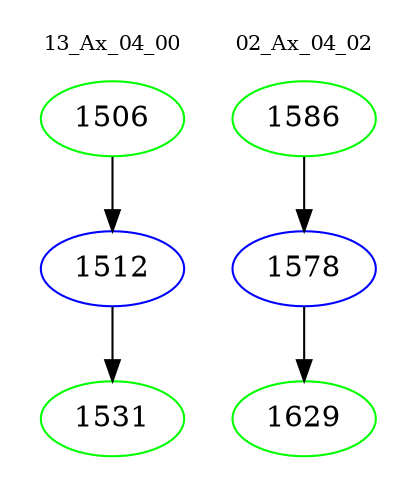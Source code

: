digraph{
subgraph cluster_0 {
color = white
label = "13_Ax_04_00";
fontsize=10;
T0_1506 [label="1506", color="green"]
T0_1506 -> T0_1512 [color="black"]
T0_1512 [label="1512", color="blue"]
T0_1512 -> T0_1531 [color="black"]
T0_1531 [label="1531", color="green"]
}
subgraph cluster_1 {
color = white
label = "02_Ax_04_02";
fontsize=10;
T1_1586 [label="1586", color="green"]
T1_1586 -> T1_1578 [color="black"]
T1_1578 [label="1578", color="blue"]
T1_1578 -> T1_1629 [color="black"]
T1_1629 [label="1629", color="green"]
}
}
